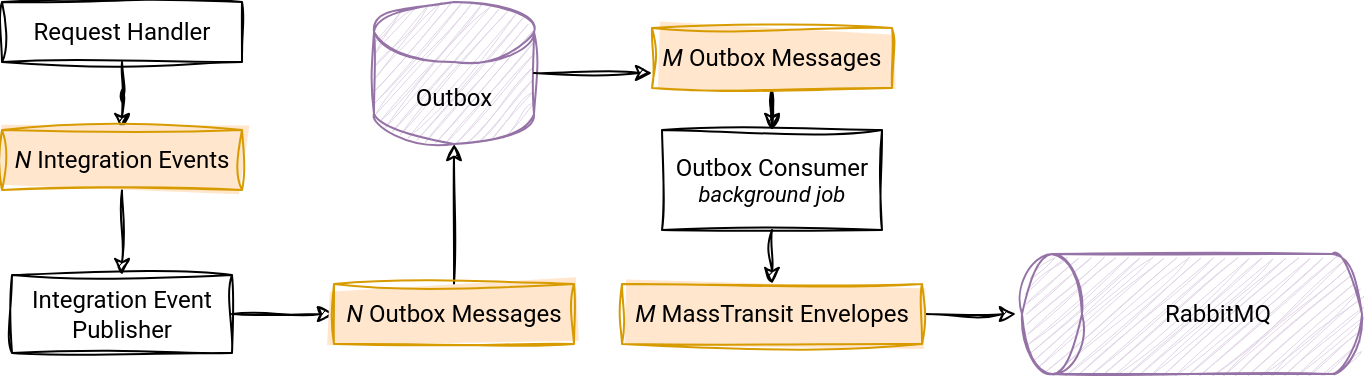 <mxfile version="24.3.1" type="device">
  <diagram name="Page-1" id="46-PaGvsMs9dgZWMkSb_">
    <mxGraphModel dx="989" dy="481" grid="1" gridSize="10" guides="1" tooltips="1" connect="1" arrows="1" fold="1" page="1" pageScale="1" pageWidth="827" pageHeight="1169" math="0" shadow="0">
      <root>
        <mxCell id="0" />
        <mxCell id="1" parent="0" />
        <mxCell id="ILrQiC6JaJuN9mo1y8IP-19" style="edgeStyle=orthogonalEdgeStyle;rounded=0;orthogonalLoop=1;jettySize=auto;html=1;fontFamily=Roboto;fontSource=https%3A%2F%2Ffonts.googleapis.com%2Fcss%3Ffamily%3DRoboto;fontSize=12;fontColor=default;sketch=1;curveFitting=1;jiggle=2;" parent="1" source="ILrQiC6JaJuN9mo1y8IP-28" target="ILrQiC6JaJuN9mo1y8IP-6" edge="1">
          <mxGeometry relative="1" as="geometry" />
        </mxCell>
        <mxCell id="ILrQiC6JaJuN9mo1y8IP-1" value="Request Handler" style="rounded=0;whiteSpace=wrap;html=1;sketch=1;jiggle=2;curveFitting=1;strokeColor=default;align=center;verticalAlign=middle;fontFamily=Roboto;fontSource=https%3A%2F%2Ffonts.googleapis.com%2Fcss%3Ffamily%3DRoboto;fontSize=12;fontColor=default;fillColor=default;" parent="1" vertex="1">
          <mxGeometry x="104" y="207" width="120" height="30" as="geometry" />
        </mxCell>
        <mxCell id="ILrQiC6JaJuN9mo1y8IP-2" value="&lt;div style=&quot;&quot;&gt;Outbox Consumer&lt;/div&gt;&lt;div style=&quot;font-size: 11px;&quot;&gt;&lt;i&gt;background job&lt;/i&gt;&lt;br&gt;&lt;/div&gt;" style="rounded=0;whiteSpace=wrap;html=1;fontFamily=Roboto;fontSource=https%3A%2F%2Ffonts.googleapis.com%2Fcss%3Ffamily%3DRoboto;sketch=1;curveFitting=1;jiggle=2;" parent="1" vertex="1">
          <mxGeometry x="434" y="271" width="110" height="50" as="geometry" />
        </mxCell>
        <mxCell id="ILrQiC6JaJuN9mo1y8IP-18" style="edgeStyle=orthogonalEdgeStyle;rounded=0;orthogonalLoop=1;jettySize=auto;html=1;fontFamily=Roboto;fontSource=https%3A%2F%2Ffonts.googleapis.com%2Fcss%3Ffamily%3DRoboto;fontSize=12;fontColor=default;sketch=1;jiggle=2;curveFitting=1;strokeColor=default;align=center;verticalAlign=middle;labelBackgroundColor=default;endArrow=classic;" parent="1" source="ILrQiC6JaJuN9mo1y8IP-30" target="ILrQiC6JaJuN9mo1y8IP-10" edge="1">
          <mxGeometry relative="1" as="geometry" />
        </mxCell>
        <mxCell id="ILrQiC6JaJuN9mo1y8IP-6" value="Integration Event Publisher" style="rounded=0;whiteSpace=wrap;html=1;fontFamily=Roboto;fontSource=https%3A%2F%2Ffonts.googleapis.com%2Fcss%3Ffamily%3DRoboto;fontSize=12;sketch=1;curveFitting=1;jiggle=2;" parent="1" vertex="1">
          <mxGeometry x="109" y="343.5" width="110" height="39" as="geometry" />
        </mxCell>
        <mxCell id="ILrQiC6JaJuN9mo1y8IP-16" style="edgeStyle=orthogonalEdgeStyle;rounded=0;orthogonalLoop=1;jettySize=auto;html=1;fontFamily=Roboto;fontSource=https%3A%2F%2Ffonts.googleapis.com%2Fcss%3Ffamily%3DRoboto;fontSize=12;fontColor=default;sketch=1;jiggle=2;curveFitting=1;strokeColor=default;align=center;verticalAlign=middle;labelBackgroundColor=default;endArrow=classic;" parent="1" source="ILrQiC6JaJuN9mo1y8IP-32" target="ILrQiC6JaJuN9mo1y8IP-2" edge="1">
          <mxGeometry relative="1" as="geometry" />
        </mxCell>
        <mxCell id="ILrQiC6JaJuN9mo1y8IP-10" value="Outbox" style="shape=cylinder3;whiteSpace=wrap;html=1;boundedLbl=1;backgroundOutline=1;size=15;fontFamily=Roboto;fontSource=https%3A%2F%2Ffonts.googleapis.com%2Fcss%3Ffamily%3DRoboto;sketch=1;curveFitting=1;jiggle=2;strokeColor=#9673a6;align=center;verticalAlign=middle;fontSize=12;fillColor=#e1d5e7;" parent="1" vertex="1">
          <mxGeometry x="290" y="207" width="80" height="71" as="geometry" />
        </mxCell>
        <mxCell id="ILrQiC6JaJuN9mo1y8IP-13" value="RabbitMQ" style="shape=cylinder3;whiteSpace=wrap;html=1;boundedLbl=1;backgroundOutline=1;size=15;rotation=90;horizontal=0;flipV=1;sketch=1;jiggle=2;curveFitting=1;strokeColor=#9673a6;align=center;verticalAlign=middle;fontFamily=Roboto;fontSource=https%3A%2F%2Ffonts.googleapis.com%2Fcss%3Ffamily%3DRoboto;fontSize=12;fillColor=#e1d5e7;strokeWidth=1;perimeterSpacing=3;" parent="1" vertex="1">
          <mxGeometry x="669" y="278" width="60" height="170" as="geometry" />
        </mxCell>
        <mxCell id="ILrQiC6JaJuN9mo1y8IP-37" value="" style="edgeStyle=orthogonalEdgeStyle;rounded=0;orthogonalLoop=1;jettySize=auto;html=1;fontFamily=Roboto;fontSource=https%3A%2F%2Ffonts.googleapis.com%2Fcss%3Ffamily%3DRoboto;fontSize=12;fontColor=default;sketch=1;jiggle=2;curveFitting=1;strokeColor=default;align=center;verticalAlign=middle;labelBackgroundColor=default;endArrow=classic;entryX=0;entryY=0.75;entryDx=0;entryDy=0;" parent="1" source="ILrQiC6JaJuN9mo1y8IP-10" target="ILrQiC6JaJuN9mo1y8IP-32" edge="1">
          <mxGeometry relative="1" as="geometry">
            <mxPoint x="129" y="379" as="sourcePoint" />
            <mxPoint x="359" y="244" as="targetPoint" />
          </mxGeometry>
        </mxCell>
        <mxCell id="ILrQiC6JaJuN9mo1y8IP-32" value="&lt;i&gt;M&lt;/i&gt; Outbox Messages" style="rounded=0;whiteSpace=wrap;html=1;sketch=1;jiggle=2;curveFitting=1;strokeColor=#d79b00;align=center;verticalAlign=middle;fontFamily=Roboto;fontSource=https%3A%2F%2Ffonts.googleapis.com%2Fcss%3Ffamily%3DRoboto;fontSize=12;fillColor=#ffe6cc;fillStyle=solid;" parent="1" vertex="1">
          <mxGeometry x="429" y="220" width="120" height="30" as="geometry" />
        </mxCell>
        <mxCell id="ILrQiC6JaJuN9mo1y8IP-38" value="" style="edgeStyle=orthogonalEdgeStyle;rounded=0;orthogonalLoop=1;jettySize=auto;html=1;fontFamily=Roboto;fontSource=https%3A%2F%2Ffonts.googleapis.com%2Fcss%3Ffamily%3DRoboto;fontSize=12;fontColor=default;sketch=1;jiggle=2;curveFitting=1;strokeColor=default;align=center;verticalAlign=middle;labelBackgroundColor=default;endArrow=classic;" parent="1" source="ILrQiC6JaJuN9mo1y8IP-6" target="ILrQiC6JaJuN9mo1y8IP-30" edge="1">
          <mxGeometry relative="1" as="geometry">
            <mxPoint x="159" y="269" as="sourcePoint" />
            <mxPoint x="159" y="339" as="targetPoint" />
          </mxGeometry>
        </mxCell>
        <mxCell id="ILrQiC6JaJuN9mo1y8IP-30" value="&lt;i&gt;N&lt;/i&gt; Outbox Messages" style="rounded=0;whiteSpace=wrap;html=1;sketch=1;jiggle=2;curveFitting=1;strokeColor=#d79b00;align=center;verticalAlign=middle;fontFamily=Roboto;fontSource=https%3A%2F%2Ffonts.googleapis.com%2Fcss%3Ffamily%3DRoboto;fontSize=12;fillColor=#ffe6cc;fillStyle=solid;" parent="1" vertex="1">
          <mxGeometry x="270" y="348" width="120" height="30" as="geometry" />
        </mxCell>
        <mxCell id="ILrQiC6JaJuN9mo1y8IP-39" value="" style="edgeStyle=orthogonalEdgeStyle;rounded=0;orthogonalLoop=1;jettySize=auto;html=1;fontFamily=Roboto;fontSource=https%3A%2F%2Ffonts.googleapis.com%2Fcss%3Ffamily%3DRoboto;fontSize=12;fontColor=default;sketch=1;curveFitting=1;jiggle=2;" parent="1" source="ILrQiC6JaJuN9mo1y8IP-1" target="ILrQiC6JaJuN9mo1y8IP-28" edge="1">
          <mxGeometry relative="1" as="geometry">
            <mxPoint x="159" y="171" as="sourcePoint" />
            <mxPoint x="159" y="251" as="targetPoint" />
          </mxGeometry>
        </mxCell>
        <mxCell id="ILrQiC6JaJuN9mo1y8IP-28" value="&lt;i&gt;N&lt;/i&gt; Integration Events" style="rounded=0;whiteSpace=wrap;html=1;sketch=1;jiggle=2;curveFitting=1;strokeColor=#d79b00;align=center;verticalAlign=middle;fontFamily=Roboto;fontSource=https%3A%2F%2Ffonts.googleapis.com%2Fcss%3Ffamily%3DRoboto;fontSize=12;fillColor=#ffe6cc;fillStyle=solid;" parent="1" vertex="1">
          <mxGeometry x="104" y="271" width="120" height="30" as="geometry" />
        </mxCell>
        <mxCell id="ILrQiC6JaJuN9mo1y8IP-41" value="" style="rounded=0;orthogonalLoop=1;jettySize=auto;html=1;fontFamily=Roboto;fontSource=https%3A%2F%2Ffonts.googleapis.com%2Fcss%3Ffamily%3DRoboto;fontSize=12;fontColor=default;sketch=1;jiggle=2;curveFitting=1;strokeColor=default;align=center;verticalAlign=middle;labelBackgroundColor=default;endArrow=classic;" parent="1" source="ILrQiC6JaJuN9mo1y8IP-2" target="ILrQiC6JaJuN9mo1y8IP-34" edge="1">
          <mxGeometry relative="1" as="geometry">
            <mxPoint x="419" y="214" as="sourcePoint" />
            <mxPoint x="594" y="214" as="targetPoint" />
          </mxGeometry>
        </mxCell>
        <mxCell id="ILrQiC6JaJuN9mo1y8IP-73" style="rounded=0;sketch=1;jiggle=2;curveFitting=1;orthogonalLoop=1;jettySize=auto;html=1;strokeColor=default;align=center;verticalAlign=middle;fontFamily=Roboto;fontSource=https%3A%2F%2Ffonts.googleapis.com%2Fcss%3Ffamily%3DRoboto;fontSize=12;fontColor=default;labelBackgroundColor=default;endArrow=classic;" parent="1" source="ILrQiC6JaJuN9mo1y8IP-34" target="ILrQiC6JaJuN9mo1y8IP-13" edge="1">
          <mxGeometry relative="1" as="geometry" />
        </mxCell>
        <mxCell id="ILrQiC6JaJuN9mo1y8IP-34" value="&lt;i&gt;M&lt;/i&gt; MassTransit Envelopes" style="rounded=0;whiteSpace=wrap;html=1;sketch=1;jiggle=2;curveFitting=1;strokeColor=#d79b00;align=center;verticalAlign=middle;fontFamily=Roboto;fontSource=https%3A%2F%2Ffonts.googleapis.com%2Fcss%3Ffamily%3DRoboto;fontSize=12;fillColor=#ffe6cc;fillStyle=solid;" parent="1" vertex="1">
          <mxGeometry x="414" y="348" width="150" height="30" as="geometry" />
        </mxCell>
      </root>
    </mxGraphModel>
  </diagram>
</mxfile>
